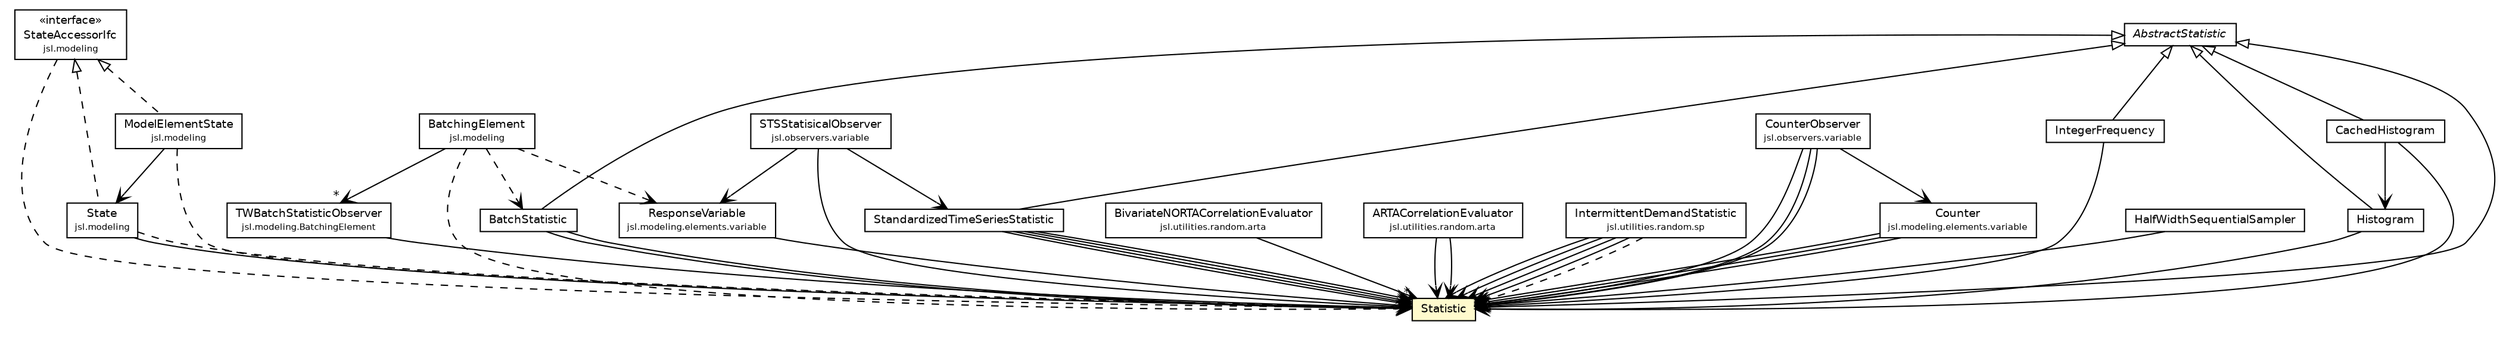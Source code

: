 #!/usr/local/bin/dot
#
# Class diagram 
# Generated by UMLGraph version 5.4 (http://www.umlgraph.org/)
#

digraph G {
	edge [fontname="Helvetica",fontsize=10,labelfontname="Helvetica",labelfontsize=10];
	node [fontname="Helvetica",fontsize=10,shape=plaintext];
	nodesep=0.25;
	ranksep=0.5;
	// jsl.modeling.StateAccessorIfc
	c190455 [label=<<table title="jsl.modeling.StateAccessorIfc" border="0" cellborder="1" cellspacing="0" cellpadding="2" port="p" href="../../modeling/StateAccessorIfc.html">
		<tr><td><table border="0" cellspacing="0" cellpadding="1">
<tr><td align="center" balign="center"> &#171;interface&#187; </td></tr>
<tr><td align="center" balign="center"> StateAccessorIfc </td></tr>
<tr><td align="center" balign="center"><font point-size="7.0"> jsl.modeling </font></td></tr>
		</table></td></tr>
		</table>>, URL="../../modeling/StateAccessorIfc.html", fontname="Helvetica", fontcolor="black", fontsize=9.0];
	// jsl.modeling.State
	c190456 [label=<<table title="jsl.modeling.State" border="0" cellborder="1" cellspacing="0" cellpadding="2" port="p" href="../../modeling/State.html">
		<tr><td><table border="0" cellspacing="0" cellpadding="1">
<tr><td align="center" balign="center"> State </td></tr>
<tr><td align="center" balign="center"><font point-size="7.0"> jsl.modeling </font></td></tr>
		</table></td></tr>
		</table>>, URL="../../modeling/State.html", fontname="Helvetica", fontcolor="black", fontsize=9.0];
	// jsl.modeling.ModelElementState
	c190463 [label=<<table title="jsl.modeling.ModelElementState" border="0" cellborder="1" cellspacing="0" cellpadding="2" port="p" href="../../modeling/ModelElementState.html">
		<tr><td><table border="0" cellspacing="0" cellpadding="1">
<tr><td align="center" balign="center"> ModelElementState </td></tr>
<tr><td align="center" balign="center"><font point-size="7.0"> jsl.modeling </font></td></tr>
		</table></td></tr>
		</table>>, URL="../../modeling/ModelElementState.html", fontname="Helvetica", fontcolor="black", fontsize=9.0];
	// jsl.modeling.BatchingElement
	c190482 [label=<<table title="jsl.modeling.BatchingElement" border="0" cellborder="1" cellspacing="0" cellpadding="2" port="p" href="../../modeling/BatchingElement.html">
		<tr><td><table border="0" cellspacing="0" cellpadding="1">
<tr><td align="center" balign="center"> BatchingElement </td></tr>
<tr><td align="center" balign="center"><font point-size="7.0"> jsl.modeling </font></td></tr>
		</table></td></tr>
		</table>>, URL="../../modeling/BatchingElement.html", fontname="Helvetica", fontcolor="black", fontsize=9.0];
	// jsl.modeling.BatchingElement.TWBatchStatisticObserver
	c190483 [label=<<table title="jsl.modeling.BatchingElement.TWBatchStatisticObserver" border="0" cellborder="1" cellspacing="0" cellpadding="2" port="p" href="../../modeling/BatchingElement.TWBatchStatisticObserver.html">
		<tr><td><table border="0" cellspacing="0" cellpadding="1">
<tr><td align="center" balign="center"> TWBatchStatisticObserver </td></tr>
<tr><td align="center" balign="center"><font point-size="7.0"> jsl.modeling.BatchingElement </font></td></tr>
		</table></td></tr>
		</table>>, URL="../../modeling/BatchingElement.TWBatchStatisticObserver.html", fontname="Helvetica", fontcolor="black", fontsize=9.0];
	// jsl.modeling.elements.variable.ResponseVariable
	c190680 [label=<<table title="jsl.modeling.elements.variable.ResponseVariable" border="0" cellborder="1" cellspacing="0" cellpadding="2" port="p" href="../../modeling/elements/variable/ResponseVariable.html">
		<tr><td><table border="0" cellspacing="0" cellpadding="1">
<tr><td align="center" balign="center"> ResponseVariable </td></tr>
<tr><td align="center" balign="center"><font point-size="7.0"> jsl.modeling.elements.variable </font></td></tr>
		</table></td></tr>
		</table>>, URL="../../modeling/elements/variable/ResponseVariable.html", fontname="Helvetica", fontcolor="black", fontsize=9.0];
	// jsl.modeling.elements.variable.Counter
	c190692 [label=<<table title="jsl.modeling.elements.variable.Counter" border="0" cellborder="1" cellspacing="0" cellpadding="2" port="p" href="../../modeling/elements/variable/Counter.html">
		<tr><td><table border="0" cellspacing="0" cellpadding="1">
<tr><td align="center" balign="center"> Counter </td></tr>
<tr><td align="center" balign="center"><font point-size="7.0"> jsl.modeling.elements.variable </font></td></tr>
		</table></td></tr>
		</table>>, URL="../../modeling/elements/variable/Counter.html", fontname="Helvetica", fontcolor="black", fontsize=9.0];
	// jsl.observers.variable.STSStatisicalObserver
	c190742 [label=<<table title="jsl.observers.variable.STSStatisicalObserver" border="0" cellborder="1" cellspacing="0" cellpadding="2" port="p" href="../../observers/variable/STSStatisicalObserver.html">
		<tr><td><table border="0" cellspacing="0" cellpadding="1">
<tr><td align="center" balign="center"> STSStatisicalObserver </td></tr>
<tr><td align="center" balign="center"><font point-size="7.0"> jsl.observers.variable </font></td></tr>
		</table></td></tr>
		</table>>, URL="../../observers/variable/STSStatisicalObserver.html", fontname="Helvetica", fontcolor="black", fontsize=9.0];
	// jsl.observers.variable.CounterObserver
	c190743 [label=<<table title="jsl.observers.variable.CounterObserver" border="0" cellborder="1" cellspacing="0" cellpadding="2" port="p" href="../../observers/variable/CounterObserver.html">
		<tr><td><table border="0" cellspacing="0" cellpadding="1">
<tr><td align="center" balign="center"> CounterObserver </td></tr>
<tr><td align="center" balign="center"><font point-size="7.0"> jsl.observers.variable </font></td></tr>
		</table></td></tr>
		</table>>, URL="../../observers/variable/CounterObserver.html", fontname="Helvetica", fontcolor="black", fontsize=9.0];
	// jsl.utilities.random.arta.BivariateNORTACorrelationEvaluator
	c190786 [label=<<table title="jsl.utilities.random.arta.BivariateNORTACorrelationEvaluator" border="0" cellborder="1" cellspacing="0" cellpadding="2" port="p" href="../random/arta/BivariateNORTACorrelationEvaluator.html">
		<tr><td><table border="0" cellspacing="0" cellpadding="1">
<tr><td align="center" balign="center"> BivariateNORTACorrelationEvaluator </td></tr>
<tr><td align="center" balign="center"><font point-size="7.0"> jsl.utilities.random.arta </font></td></tr>
		</table></td></tr>
		</table>>, URL="../random/arta/BivariateNORTACorrelationEvaluator.html", fontname="Helvetica", fontcolor="black", fontsize=9.0];
	// jsl.utilities.random.arta.ARTACorrelationEvaluator
	c190790 [label=<<table title="jsl.utilities.random.arta.ARTACorrelationEvaluator" border="0" cellborder="1" cellspacing="0" cellpadding="2" port="p" href="../random/arta/ARTACorrelationEvaluator.html">
		<tr><td><table border="0" cellspacing="0" cellpadding="1">
<tr><td align="center" balign="center"> ARTACorrelationEvaluator </td></tr>
<tr><td align="center" balign="center"><font point-size="7.0"> jsl.utilities.random.arta </font></td></tr>
		</table></td></tr>
		</table>>, URL="../random/arta/ARTACorrelationEvaluator.html", fontname="Helvetica", fontcolor="black", fontsize=9.0];
	// jsl.utilities.random.sp.IntermittentDemandStatistic
	c190858 [label=<<table title="jsl.utilities.random.sp.IntermittentDemandStatistic" border="0" cellborder="1" cellspacing="0" cellpadding="2" port="p" href="../random/sp/IntermittentDemandStatistic.html">
		<tr><td><table border="0" cellspacing="0" cellpadding="1">
<tr><td align="center" balign="center"> IntermittentDemandStatistic </td></tr>
<tr><td align="center" balign="center"><font point-size="7.0"> jsl.utilities.random.sp </font></td></tr>
		</table></td></tr>
		</table>>, URL="../random/sp/IntermittentDemandStatistic.html", fontname="Helvetica", fontcolor="black", fontsize=9.0];
	// jsl.utilities.statistic.Statistic
	c190879 [label=<<table title="jsl.utilities.statistic.Statistic" border="0" cellborder="1" cellspacing="0" cellpadding="2" port="p" bgcolor="lemonChiffon" href="./Statistic.html">
		<tr><td><table border="0" cellspacing="0" cellpadding="1">
<tr><td align="center" balign="center"> Statistic </td></tr>
		</table></td></tr>
		</table>>, URL="./Statistic.html", fontname="Helvetica", fontcolor="black", fontsize=9.0];
	// jsl.utilities.statistic.StandardizedTimeSeriesStatistic
	c190880 [label=<<table title="jsl.utilities.statistic.StandardizedTimeSeriesStatistic" border="0" cellborder="1" cellspacing="0" cellpadding="2" port="p" href="./StandardizedTimeSeriesStatistic.html">
		<tr><td><table border="0" cellspacing="0" cellpadding="1">
<tr><td align="center" balign="center"> StandardizedTimeSeriesStatistic </td></tr>
		</table></td></tr>
		</table>>, URL="./StandardizedTimeSeriesStatistic.html", fontname="Helvetica", fontcolor="black", fontsize=9.0];
	// jsl.utilities.statistic.IntegerFrequency
	c190882 [label=<<table title="jsl.utilities.statistic.IntegerFrequency" border="0" cellborder="1" cellspacing="0" cellpadding="2" port="p" href="./IntegerFrequency.html">
		<tr><td><table border="0" cellspacing="0" cellpadding="1">
<tr><td align="center" balign="center"> IntegerFrequency </td></tr>
		</table></td></tr>
		</table>>, URL="./IntegerFrequency.html", fontname="Helvetica", fontcolor="black", fontsize=9.0];
	// jsl.utilities.statistic.Histogram
	c190884 [label=<<table title="jsl.utilities.statistic.Histogram" border="0" cellborder="1" cellspacing="0" cellpadding="2" port="p" href="./Histogram.html">
		<tr><td><table border="0" cellspacing="0" cellpadding="1">
<tr><td align="center" balign="center"> Histogram </td></tr>
		</table></td></tr>
		</table>>, URL="./Histogram.html", fontname="Helvetica", fontcolor="black", fontsize=9.0];
	// jsl.utilities.statistic.HalfWidthSequentialSampler
	c190886 [label=<<table title="jsl.utilities.statistic.HalfWidthSequentialSampler" border="0" cellborder="1" cellspacing="0" cellpadding="2" port="p" href="./HalfWidthSequentialSampler.html">
		<tr><td><table border="0" cellspacing="0" cellpadding="1">
<tr><td align="center" balign="center"> HalfWidthSequentialSampler </td></tr>
		</table></td></tr>
		</table>>, URL="./HalfWidthSequentialSampler.html", fontname="Helvetica", fontcolor="black", fontsize=9.0];
	// jsl.utilities.statistic.CachedHistogram
	c190890 [label=<<table title="jsl.utilities.statistic.CachedHistogram" border="0" cellborder="1" cellspacing="0" cellpadding="2" port="p" href="./CachedHistogram.html">
		<tr><td><table border="0" cellspacing="0" cellpadding="1">
<tr><td align="center" balign="center"> CachedHistogram </td></tr>
		</table></td></tr>
		</table>>, URL="./CachedHistogram.html", fontname="Helvetica", fontcolor="black", fontsize=9.0];
	// jsl.utilities.statistic.BatchStatistic
	c190891 [label=<<table title="jsl.utilities.statistic.BatchStatistic" border="0" cellborder="1" cellspacing="0" cellpadding="2" port="p" href="./BatchStatistic.html">
		<tr><td><table border="0" cellspacing="0" cellpadding="1">
<tr><td align="center" balign="center"> BatchStatistic </td></tr>
		</table></td></tr>
		</table>>, URL="./BatchStatistic.html", fontname="Helvetica", fontcolor="black", fontsize=9.0];
	// jsl.utilities.statistic.AbstractStatistic
	c190892 [label=<<table title="jsl.utilities.statistic.AbstractStatistic" border="0" cellborder="1" cellspacing="0" cellpadding="2" port="p" href="./AbstractStatistic.html">
		<tr><td><table border="0" cellspacing="0" cellpadding="1">
<tr><td align="center" balign="center"><font face="Helvetica-Oblique"> AbstractStatistic </font></td></tr>
		</table></td></tr>
		</table>>, URL="./AbstractStatistic.html", fontname="Helvetica", fontcolor="black", fontsize=9.0];
	//jsl.modeling.State implements jsl.modeling.StateAccessorIfc
	c190455:p -> c190456:p [dir=back,arrowtail=empty,style=dashed];
	//jsl.modeling.ModelElementState implements jsl.modeling.StateAccessorIfc
	c190455:p -> c190463:p [dir=back,arrowtail=empty,style=dashed];
	//jsl.utilities.statistic.Statistic extends jsl.utilities.statistic.AbstractStatistic
	c190892:p -> c190879:p [dir=back,arrowtail=empty];
	//jsl.utilities.statistic.StandardizedTimeSeriesStatistic extends jsl.utilities.statistic.AbstractStatistic
	c190892:p -> c190880:p [dir=back,arrowtail=empty];
	//jsl.utilities.statistic.IntegerFrequency extends jsl.utilities.statistic.AbstractStatistic
	c190892:p -> c190882:p [dir=back,arrowtail=empty];
	//jsl.utilities.statistic.Histogram extends jsl.utilities.statistic.AbstractStatistic
	c190892:p -> c190884:p [dir=back,arrowtail=empty];
	//jsl.utilities.statistic.CachedHistogram extends jsl.utilities.statistic.AbstractStatistic
	c190892:p -> c190890:p [dir=back,arrowtail=empty];
	//jsl.utilities.statistic.BatchStatistic extends jsl.utilities.statistic.AbstractStatistic
	c190892:p -> c190891:p [dir=back,arrowtail=empty];
	// jsl.modeling.State NAVASSOC jsl.utilities.statistic.Statistic
	c190456:p -> c190879:p [taillabel="", label="", headlabel="", fontname="Helvetica", fontcolor="black", fontsize=10.0, color="black", arrowhead=open];
	// jsl.modeling.ModelElementState NAVASSOC jsl.modeling.State
	c190463:p -> c190456:p [taillabel="", label="", headlabel="", fontname="Helvetica", fontcolor="black", fontsize=10.0, color="black", arrowhead=open];
	// jsl.modeling.BatchingElement NAVASSOC jsl.modeling.BatchingElement.TWBatchStatisticObserver
	c190482:p -> c190483:p [taillabel="", label="", headlabel="*", fontname="Helvetica", fontcolor="black", fontsize=10.0, color="black", arrowhead=open];
	// jsl.modeling.BatchingElement.TWBatchStatisticObserver NAVASSOC jsl.utilities.statistic.Statistic
	c190483:p -> c190879:p [taillabel="", label="", headlabel="", fontname="Helvetica", fontcolor="black", fontsize=10.0, color="black", arrowhead=open];
	// jsl.modeling.elements.variable.ResponseVariable NAVASSOC jsl.utilities.statistic.Statistic
	c190680:p -> c190879:p [taillabel="", label="", headlabel="", fontname="Helvetica", fontcolor="black", fontsize=10.0, color="black", arrowhead=open];
	// jsl.modeling.elements.variable.Counter NAVASSOC jsl.utilities.statistic.Statistic
	c190692:p -> c190879:p [taillabel="", label="", headlabel="", fontname="Helvetica", fontcolor="black", fontsize=10.0, color="black", arrowhead=open];
	// jsl.modeling.elements.variable.Counter NAVASSOC jsl.utilities.statistic.Statistic
	c190692:p -> c190879:p [taillabel="", label="", headlabel="", fontname="Helvetica", fontcolor="black", fontsize=10.0, color="black", arrowhead=open];
	// jsl.modeling.elements.variable.Counter NAVASSOC jsl.utilities.statistic.Statistic
	c190692:p -> c190879:p [taillabel="", label="", headlabel="", fontname="Helvetica", fontcolor="black", fontsize=10.0, color="black", arrowhead=open];
	// jsl.observers.variable.STSStatisicalObserver NAVASSOC jsl.utilities.statistic.StandardizedTimeSeriesStatistic
	c190742:p -> c190880:p [taillabel="", label="", headlabel="", fontname="Helvetica", fontcolor="black", fontsize=10.0, color="black", arrowhead=open];
	// jsl.observers.variable.STSStatisicalObserver NAVASSOC jsl.utilities.statistic.Statistic
	c190742:p -> c190879:p [taillabel="", label="", headlabel="", fontname="Helvetica", fontcolor="black", fontsize=10.0, color="black", arrowhead=open];
	// jsl.observers.variable.STSStatisicalObserver NAVASSOC jsl.modeling.elements.variable.ResponseVariable
	c190742:p -> c190680:p [taillabel="", label="", headlabel="", fontname="Helvetica", fontcolor="black", fontsize=10.0, color="black", arrowhead=open];
	// jsl.observers.variable.CounterObserver NAVASSOC jsl.modeling.elements.variable.Counter
	c190743:p -> c190692:p [taillabel="", label="", headlabel="", fontname="Helvetica", fontcolor="black", fontsize=10.0, color="black", arrowhead=open];
	// jsl.observers.variable.CounterObserver NAVASSOC jsl.utilities.statistic.Statistic
	c190743:p -> c190879:p [taillabel="", label="", headlabel="", fontname="Helvetica", fontcolor="black", fontsize=10.0, color="black", arrowhead=open];
	// jsl.observers.variable.CounterObserver NAVASSOC jsl.utilities.statistic.Statistic
	c190743:p -> c190879:p [taillabel="", label="", headlabel="", fontname="Helvetica", fontcolor="black", fontsize=10.0, color="black", arrowhead=open];
	// jsl.observers.variable.CounterObserver NAVASSOC jsl.utilities.statistic.Statistic
	c190743:p -> c190879:p [taillabel="", label="", headlabel="", fontname="Helvetica", fontcolor="black", fontsize=10.0, color="black", arrowhead=open];
	// jsl.utilities.random.arta.BivariateNORTACorrelationEvaluator NAVASSOC jsl.utilities.statistic.Statistic
	c190786:p -> c190879:p [taillabel="", label="", headlabel="", fontname="Helvetica", fontcolor="black", fontsize=10.0, color="black", arrowhead=open];
	// jsl.utilities.random.arta.ARTACorrelationEvaluator NAVASSOC jsl.utilities.statistic.Statistic
	c190790:p -> c190879:p [taillabel="", label="", headlabel="", fontname="Helvetica", fontcolor="black", fontsize=10.0, color="black", arrowhead=open];
	// jsl.utilities.random.arta.ARTACorrelationEvaluator NAVASSOC jsl.utilities.statistic.Statistic
	c190790:p -> c190879:p [taillabel="", label="", headlabel="", fontname="Helvetica", fontcolor="black", fontsize=10.0, color="black", arrowhead=open];
	// jsl.utilities.random.sp.IntermittentDemandStatistic NAVASSOC jsl.utilities.statistic.Statistic
	c190858:p -> c190879:p [taillabel="", label="", headlabel="", fontname="Helvetica", fontcolor="black", fontsize=10.0, color="black", arrowhead=open];
	// jsl.utilities.random.sp.IntermittentDemandStatistic NAVASSOC jsl.utilities.statistic.Statistic
	c190858:p -> c190879:p [taillabel="", label="", headlabel="", fontname="Helvetica", fontcolor="black", fontsize=10.0, color="black", arrowhead=open];
	// jsl.utilities.random.sp.IntermittentDemandStatistic NAVASSOC jsl.utilities.statistic.Statistic
	c190858:p -> c190879:p [taillabel="", label="", headlabel="", fontname="Helvetica", fontcolor="black", fontsize=10.0, color="black", arrowhead=open];
	// jsl.utilities.random.sp.IntermittentDemandStatistic NAVASSOC jsl.utilities.statistic.Statistic
	c190858:p -> c190879:p [taillabel="", label="", headlabel="", fontname="Helvetica", fontcolor="black", fontsize=10.0, color="black", arrowhead=open];
	// jsl.utilities.statistic.StandardizedTimeSeriesStatistic NAVASSOC jsl.utilities.statistic.Statistic
	c190880:p -> c190879:p [taillabel="", label="", headlabel="", fontname="Helvetica", fontcolor="black", fontsize=10.0, color="black", arrowhead=open];
	// jsl.utilities.statistic.StandardizedTimeSeriesStatistic NAVASSOC jsl.utilities.statistic.Statistic
	c190880:p -> c190879:p [taillabel="", label="", headlabel="", fontname="Helvetica", fontcolor="black", fontsize=10.0, color="black", arrowhead=open];
	// jsl.utilities.statistic.StandardizedTimeSeriesStatistic NAVASSOC jsl.utilities.statistic.Statistic
	c190880:p -> c190879:p [taillabel="", label="", headlabel="", fontname="Helvetica", fontcolor="black", fontsize=10.0, color="black", arrowhead=open];
	// jsl.utilities.statistic.StandardizedTimeSeriesStatistic NAVASSOC jsl.utilities.statistic.Statistic
	c190880:p -> c190879:p [taillabel="", label="", headlabel="*", fontname="Helvetica", fontcolor="black", fontsize=10.0, color="black", arrowhead=open];
	// jsl.utilities.statistic.IntegerFrequency NAVASSOC jsl.utilities.statistic.Statistic
	c190882:p -> c190879:p [taillabel="", label="", headlabel="", fontname="Helvetica", fontcolor="black", fontsize=10.0, color="black", arrowhead=open];
	// jsl.utilities.statistic.Histogram NAVASSOC jsl.utilities.statistic.Statistic
	c190884:p -> c190879:p [taillabel="", label="", headlabel="", fontname="Helvetica", fontcolor="black", fontsize=10.0, color="black", arrowhead=open];
	// jsl.utilities.statistic.HalfWidthSequentialSampler NAVASSOC jsl.utilities.statistic.Statistic
	c190886:p -> c190879:p [taillabel="", label="", headlabel="", fontname="Helvetica", fontcolor="black", fontsize=10.0, color="black", arrowhead=open];
	// jsl.utilities.statistic.CachedHistogram NAVASSOC jsl.utilities.statistic.Statistic
	c190890:p -> c190879:p [taillabel="", label="", headlabel="", fontname="Helvetica", fontcolor="black", fontsize=10.0, color="black", arrowhead=open];
	// jsl.utilities.statistic.CachedHistogram NAVASSOC jsl.utilities.statistic.Histogram
	c190890:p -> c190884:p [taillabel="", label="", headlabel="", fontname="Helvetica", fontcolor="black", fontsize=10.0, color="black", arrowhead=open];
	// jsl.utilities.statistic.BatchStatistic NAVASSOC jsl.utilities.statistic.Statistic
	c190891:p -> c190879:p [taillabel="", label="", headlabel="", fontname="Helvetica", fontcolor="black", fontsize=10.0, color="black", arrowhead=open];
	// jsl.utilities.statistic.BatchStatistic NAVASSOC jsl.utilities.statistic.Statistic
	c190891:p -> c190879:p [taillabel="", label="", headlabel="", fontname="Helvetica", fontcolor="black", fontsize=10.0, color="black", arrowhead=open];
	// jsl.modeling.StateAccessorIfc DEPEND jsl.utilities.statistic.Statistic
	c190455:p -> c190879:p [taillabel="", label="", headlabel="", fontname="Helvetica", fontcolor="black", fontsize=10.0, color="black", arrowhead=open, style=dashed];
	// jsl.modeling.State DEPEND jsl.utilities.statistic.Statistic
	c190456:p -> c190879:p [taillabel="", label="", headlabel="", fontname="Helvetica", fontcolor="black", fontsize=10.0, color="black", arrowhead=open, style=dashed];
	// jsl.modeling.ModelElementState DEPEND jsl.utilities.statistic.Statistic
	c190463:p -> c190879:p [taillabel="", label="", headlabel="", fontname="Helvetica", fontcolor="black", fontsize=10.0, color="black", arrowhead=open, style=dashed];
	// jsl.modeling.BatchingElement DEPEND jsl.utilities.statistic.Statistic
	c190482:p -> c190879:p [taillabel="", label="", headlabel="", fontname="Helvetica", fontcolor="black", fontsize=10.0, color="black", arrowhead=open, style=dashed];
	// jsl.modeling.BatchingElement DEPEND jsl.utilities.statistic.BatchStatistic
	c190482:p -> c190891:p [taillabel="", label="", headlabel="", fontname="Helvetica", fontcolor="black", fontsize=10.0, color="black", arrowhead=open, style=dashed];
	// jsl.modeling.BatchingElement DEPEND jsl.modeling.elements.variable.ResponseVariable
	c190482:p -> c190680:p [taillabel="", label="", headlabel="", fontname="Helvetica", fontcolor="black", fontsize=10.0, color="black", arrowhead=open, style=dashed];
	// jsl.utilities.random.sp.IntermittentDemandStatistic DEPEND jsl.utilities.statistic.Statistic
	c190858:p -> c190879:p [taillabel="", label="", headlabel="", fontname="Helvetica", fontcolor="black", fontsize=10.0, color="black", arrowhead=open, style=dashed];
}

